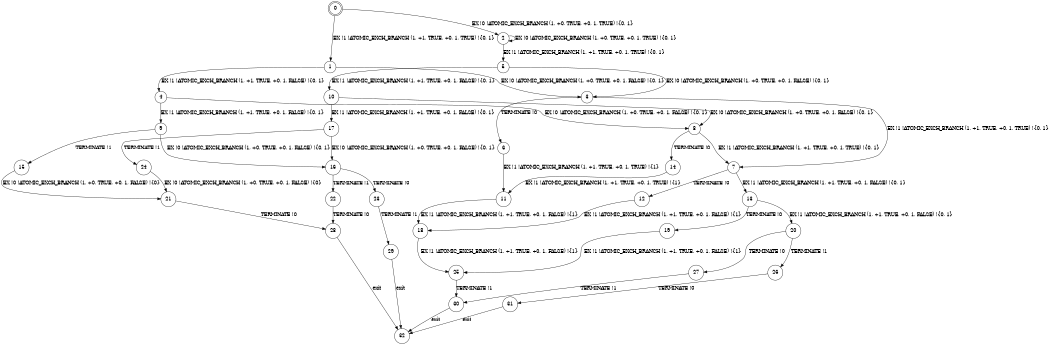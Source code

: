 digraph BCG {
size = "7, 10.5";
center = TRUE;
node [shape = circle];
0 [peripheries = 2];
0 -> 1 [label = "EX !1 !ATOMIC_EXCH_BRANCH (1, +1, TRUE, +0, 1, TRUE) !{0, 1}"];
0 -> 2 [label = "EX !0 !ATOMIC_EXCH_BRANCH (1, +0, TRUE, +0, 1, TRUE) !{0, 1}"];
1 -> 3 [label = "EX !0 !ATOMIC_EXCH_BRANCH (1, +0, TRUE, +0, 1, FALSE) !{0, 1}"];
1 -> 4 [label = "EX !1 !ATOMIC_EXCH_BRANCH (1, +1, TRUE, +0, 1, FALSE) !{0, 1}"];
2 -> 5 [label = "EX !1 !ATOMIC_EXCH_BRANCH (1, +1, TRUE, +0, 1, TRUE) !{0, 1}"];
2 -> 2 [label = "EX !0 !ATOMIC_EXCH_BRANCH (1, +0, TRUE, +0, 1, TRUE) !{0, 1}"];
3 -> 6 [label = "TERMINATE !0"];
3 -> 7 [label = "EX !1 !ATOMIC_EXCH_BRANCH (1, +1, TRUE, +0, 1, TRUE) !{0, 1}"];
4 -> 8 [label = "EX !0 !ATOMIC_EXCH_BRANCH (1, +0, TRUE, +0, 1, FALSE) !{0, 1}"];
4 -> 9 [label = "EX !1 !ATOMIC_EXCH_BRANCH (1, +1, TRUE, +0, 1, FALSE) !{0, 1}"];
5 -> 10 [label = "EX !1 !ATOMIC_EXCH_BRANCH (1, +1, TRUE, +0, 1, FALSE) !{0, 1}"];
5 -> 3 [label = "EX !0 !ATOMIC_EXCH_BRANCH (1, +0, TRUE, +0, 1, FALSE) !{0, 1}"];
6 -> 11 [label = "EX !1 !ATOMIC_EXCH_BRANCH (1, +1, TRUE, +0, 1, TRUE) !{1}"];
7 -> 12 [label = "TERMINATE !0"];
7 -> 13 [label = "EX !1 !ATOMIC_EXCH_BRANCH (1, +1, TRUE, +0, 1, FALSE) !{0, 1}"];
8 -> 14 [label = "TERMINATE !0"];
8 -> 7 [label = "EX !1 !ATOMIC_EXCH_BRANCH (1, +1, TRUE, +0, 1, TRUE) !{0, 1}"];
9 -> 15 [label = "TERMINATE !1"];
9 -> 16 [label = "EX !0 !ATOMIC_EXCH_BRANCH (1, +0, TRUE, +0, 1, FALSE) !{0, 1}"];
10 -> 17 [label = "EX !1 !ATOMIC_EXCH_BRANCH (1, +1, TRUE, +0, 1, FALSE) !{0, 1}"];
10 -> 8 [label = "EX !0 !ATOMIC_EXCH_BRANCH (1, +0, TRUE, +0, 1, FALSE) !{0, 1}"];
11 -> 18 [label = "EX !1 !ATOMIC_EXCH_BRANCH (1, +1, TRUE, +0, 1, FALSE) !{1}"];
12 -> 18 [label = "EX !1 !ATOMIC_EXCH_BRANCH (1, +1, TRUE, +0, 1, FALSE) !{1}"];
13 -> 19 [label = "TERMINATE !0"];
13 -> 20 [label = "EX !1 !ATOMIC_EXCH_BRANCH (1, +1, TRUE, +0, 1, FALSE) !{0, 1}"];
14 -> 11 [label = "EX !1 !ATOMIC_EXCH_BRANCH (1, +1, TRUE, +0, 1, TRUE) !{1}"];
15 -> 21 [label = "EX !0 !ATOMIC_EXCH_BRANCH (1, +0, TRUE, +0, 1, FALSE) !{0}"];
16 -> 22 [label = "TERMINATE !1"];
16 -> 23 [label = "TERMINATE !0"];
17 -> 24 [label = "TERMINATE !1"];
17 -> 16 [label = "EX !0 !ATOMIC_EXCH_BRANCH (1, +0, TRUE, +0, 1, FALSE) !{0, 1}"];
18 -> 25 [label = "EX !1 !ATOMIC_EXCH_BRANCH (1, +1, TRUE, +0, 1, FALSE) !{1}"];
19 -> 25 [label = "EX !1 !ATOMIC_EXCH_BRANCH (1, +1, TRUE, +0, 1, FALSE) !{1}"];
20 -> 26 [label = "TERMINATE !1"];
20 -> 27 [label = "TERMINATE !0"];
21 -> 28 [label = "TERMINATE !0"];
22 -> 28 [label = "TERMINATE !0"];
23 -> 29 [label = "TERMINATE !1"];
24 -> 21 [label = "EX !0 !ATOMIC_EXCH_BRANCH (1, +0, TRUE, +0, 1, FALSE) !{0}"];
25 -> 30 [label = "TERMINATE !1"];
26 -> 31 [label = "TERMINATE !0"];
27 -> 30 [label = "TERMINATE !1"];
28 -> 32 [label = "exit"];
29 -> 32 [label = "exit"];
30 -> 32 [label = "exit"];
31 -> 32 [label = "exit"];
}
